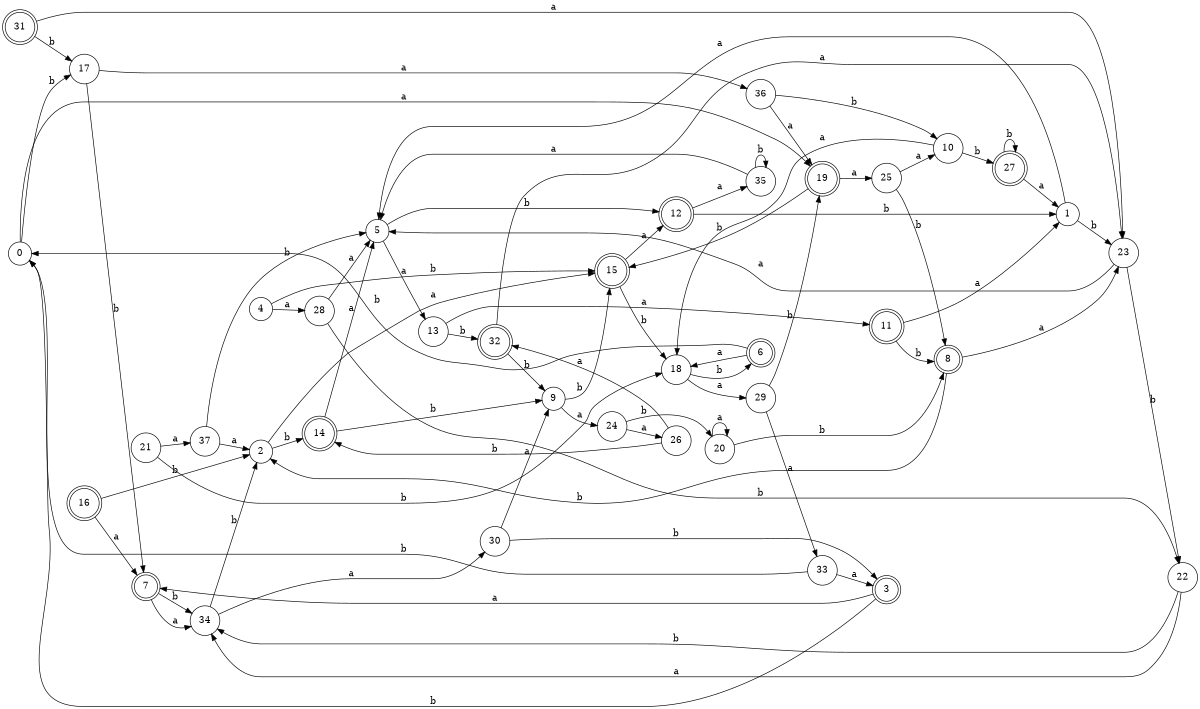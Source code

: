 digraph n31_1 {
__start0 [label="" shape="none"];

rankdir=LR;
size="8,5";

s0 [style="filled", color="black", fillcolor="white" shape="circle", label="0"];
s1 [style="filled", color="black", fillcolor="white" shape="circle", label="1"];
s2 [style="filled", color="black", fillcolor="white" shape="circle", label="2"];
s3 [style="rounded,filled", color="black", fillcolor="white" shape="doublecircle", label="3"];
s4 [style="filled", color="black", fillcolor="white" shape="circle", label="4"];
s5 [style="filled", color="black", fillcolor="white" shape="circle", label="5"];
s6 [style="rounded,filled", color="black", fillcolor="white" shape="doublecircle", label="6"];
s7 [style="rounded,filled", color="black", fillcolor="white" shape="doublecircle", label="7"];
s8 [style="rounded,filled", color="black", fillcolor="white" shape="doublecircle", label="8"];
s9 [style="filled", color="black", fillcolor="white" shape="circle", label="9"];
s10 [style="filled", color="black", fillcolor="white" shape="circle", label="10"];
s11 [style="rounded,filled", color="black", fillcolor="white" shape="doublecircle", label="11"];
s12 [style="rounded,filled", color="black", fillcolor="white" shape="doublecircle", label="12"];
s13 [style="filled", color="black", fillcolor="white" shape="circle", label="13"];
s14 [style="rounded,filled", color="black", fillcolor="white" shape="doublecircle", label="14"];
s15 [style="rounded,filled", color="black", fillcolor="white" shape="doublecircle", label="15"];
s16 [style="rounded,filled", color="black", fillcolor="white" shape="doublecircle", label="16"];
s17 [style="filled", color="black", fillcolor="white" shape="circle", label="17"];
s18 [style="filled", color="black", fillcolor="white" shape="circle", label="18"];
s19 [style="rounded,filled", color="black", fillcolor="white" shape="doublecircle", label="19"];
s20 [style="filled", color="black", fillcolor="white" shape="circle", label="20"];
s21 [style="filled", color="black", fillcolor="white" shape="circle", label="21"];
s22 [style="filled", color="black", fillcolor="white" shape="circle", label="22"];
s23 [style="filled", color="black", fillcolor="white" shape="circle", label="23"];
s24 [style="filled", color="black", fillcolor="white" shape="circle", label="24"];
s25 [style="filled", color="black", fillcolor="white" shape="circle", label="25"];
s26 [style="filled", color="black", fillcolor="white" shape="circle", label="26"];
s27 [style="rounded,filled", color="black", fillcolor="white" shape="doublecircle", label="27"];
s28 [style="filled", color="black", fillcolor="white" shape="circle", label="28"];
s29 [style="filled", color="black", fillcolor="white" shape="circle", label="29"];
s30 [style="filled", color="black", fillcolor="white" shape="circle", label="30"];
s31 [style="rounded,filled", color="black", fillcolor="white" shape="doublecircle", label="31"];
s32 [style="rounded,filled", color="black", fillcolor="white" shape="doublecircle", label="32"];
s33 [style="filled", color="black", fillcolor="white" shape="circle", label="33"];
s34 [style="filled", color="black", fillcolor="white" shape="circle", label="34"];
s35 [style="filled", color="black", fillcolor="white" shape="circle", label="35"];
s36 [style="filled", color="black", fillcolor="white" shape="circle", label="36"];
s37 [style="filled", color="black", fillcolor="white" shape="circle", label="37"];
s0 -> s19 [label="a"];
s0 -> s17 [label="b"];
s1 -> s5 [label="a"];
s1 -> s23 [label="b"];
s2 -> s15 [label="a"];
s2 -> s14 [label="b"];
s3 -> s7 [label="a"];
s3 -> s0 [label="b"];
s4 -> s28 [label="a"];
s4 -> s15 [label="b"];
s5 -> s13 [label="a"];
s5 -> s12 [label="b"];
s6 -> s18 [label="a"];
s6 -> s0 [label="b"];
s7 -> s34 [label="a"];
s7 -> s34 [label="b"];
s8 -> s23 [label="a"];
s8 -> s2 [label="b"];
s9 -> s24 [label="a"];
s9 -> s15 [label="b"];
s10 -> s18 [label="a"];
s10 -> s27 [label="b"];
s11 -> s1 [label="a"];
s11 -> s8 [label="b"];
s12 -> s35 [label="a"];
s12 -> s1 [label="b"];
s13 -> s11 [label="a"];
s13 -> s32 [label="b"];
s14 -> s5 [label="a"];
s14 -> s9 [label="b"];
s15 -> s12 [label="a"];
s15 -> s18 [label="b"];
s16 -> s7 [label="a"];
s16 -> s2 [label="b"];
s17 -> s36 [label="a"];
s17 -> s7 [label="b"];
s18 -> s29 [label="a"];
s18 -> s6 [label="b"];
s19 -> s25 [label="a"];
s19 -> s15 [label="b"];
s20 -> s20 [label="a"];
s20 -> s8 [label="b"];
s21 -> s37 [label="a"];
s21 -> s18 [label="b"];
s22 -> s34 [label="a"];
s22 -> s34 [label="b"];
s23 -> s5 [label="a"];
s23 -> s22 [label="b"];
s24 -> s26 [label="a"];
s24 -> s20 [label="b"];
s25 -> s10 [label="a"];
s25 -> s8 [label="b"];
s26 -> s32 [label="a"];
s26 -> s14 [label="b"];
s27 -> s1 [label="a"];
s27 -> s27 [label="b"];
s28 -> s5 [label="a"];
s28 -> s22 [label="b"];
s29 -> s33 [label="a"];
s29 -> s19 [label="b"];
s30 -> s9 [label="a"];
s30 -> s3 [label="b"];
s31 -> s23 [label="a"];
s31 -> s17 [label="b"];
s32 -> s23 [label="a"];
s32 -> s9 [label="b"];
s33 -> s3 [label="a"];
s33 -> s0 [label="b"];
s34 -> s30 [label="a"];
s34 -> s2 [label="b"];
s35 -> s5 [label="a"];
s35 -> s35 [label="b"];
s36 -> s19 [label="a"];
s36 -> s10 [label="b"];
s37 -> s2 [label="a"];
s37 -> s5 [label="b"];

}